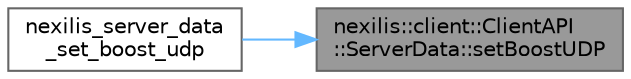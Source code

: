 digraph "nexilis::client::ClientAPI::ServerData::setBoostUDP"
{
 // LATEX_PDF_SIZE
  bgcolor="transparent";
  edge [fontname=Helvetica,fontsize=10,labelfontname=Helvetica,labelfontsize=10];
  node [fontname=Helvetica,fontsize=10,shape=box,height=0.2,width=0.4];
  rankdir="RL";
  Node1 [id="Node000001",label="nexilis::client::ClientAPI\l::ServerData::setBoostUDP",height=0.2,width=0.4,color="gray40", fillcolor="grey60", style="filled", fontcolor="black",tooltip=" "];
  Node1 -> Node2 [id="edge1_Node000001_Node000002",dir="back",color="steelblue1",style="solid",tooltip=" "];
  Node2 [id="Node000002",label="nexilis_server_data\l_set_boost_udp",height=0.2,width=0.4,color="grey40", fillcolor="white", style="filled",URL="$d0/d6e/client__api__c_8cc.html#a38b0aabba576b244f23d2d24e27b7b4c",tooltip=" "];
}
